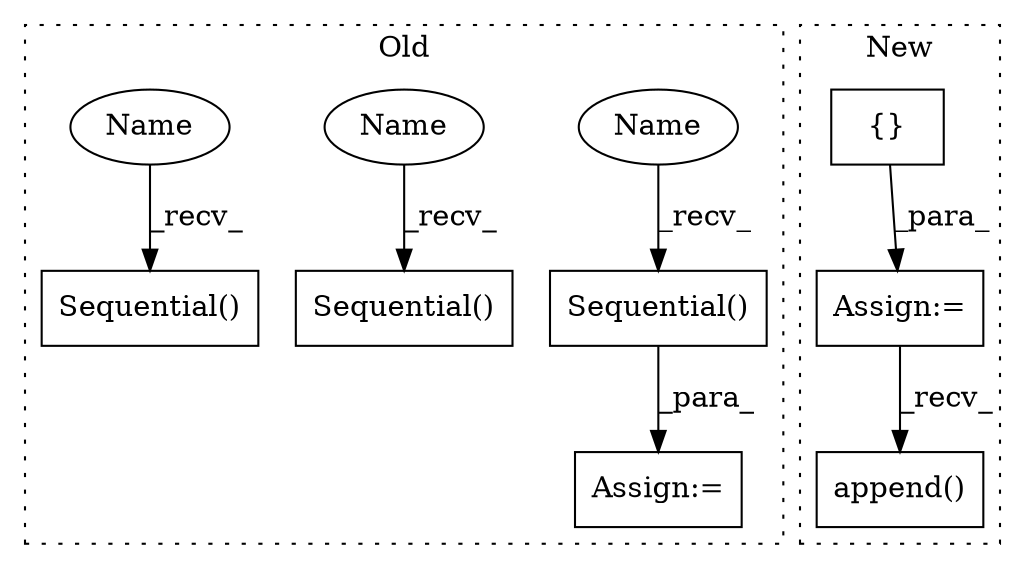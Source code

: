 digraph G {
subgraph cluster0 {
1 [label="Sequential()" a="75" s="1430" l="15" shape="box"];
4 [label="Sequential()" a="75" s="1804" l="15" shape="box"];
5 [label="Assign:=" a="68" s="1427" l="3" shape="box"];
6 [label="Sequential()" a="75" s="1787" l="15" shape="box"];
8 [label="Name" a="87" s="1430" l="2" shape="ellipse"];
9 [label="Name" a="87" s="1787" l="2" shape="ellipse"];
10 [label="Name" a="87" s="1804" l="2" shape="ellipse"];
label = "Old";
style="dotted";
}
subgraph cluster1 {
2 [label="{}" a="59" s="1248,1248" l="2,1" shape="box"];
3 [label="Assign:=" a="68" s="1245" l="3" shape="box"];
7 [label="append()" a="75" s="1504,1693" l="33,14" shape="box"];
label = "New";
style="dotted";
}
1 -> 5 [label="_para_"];
2 -> 3 [label="_para_"];
3 -> 7 [label="_recv_"];
8 -> 1 [label="_recv_"];
9 -> 6 [label="_recv_"];
10 -> 4 [label="_recv_"];
}
